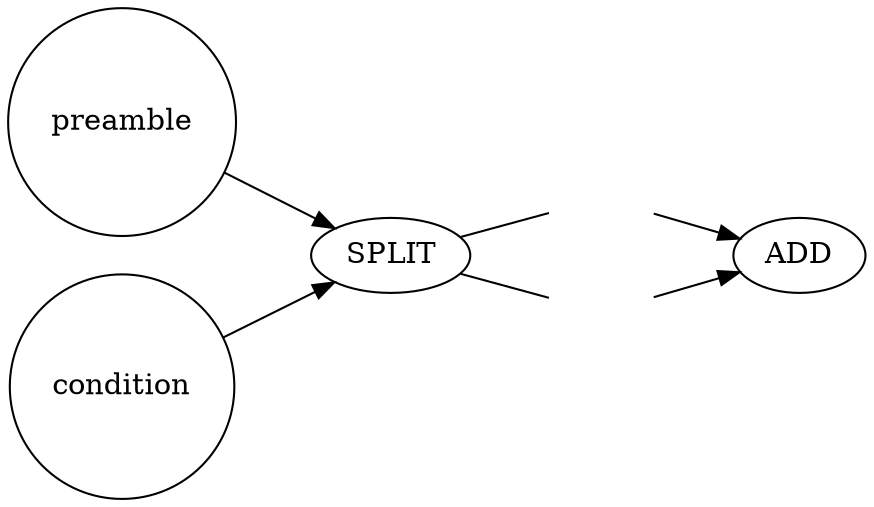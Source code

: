 digraph{
#vertical 10
#include
  rankdir = LR;
  a[label="preamble",shape="circle"]
  b[label="condition",shape="circle"]
  c[label="SPLIT"]

  g1[style="invis"];
  g2[style="invis"];

  e[label="ADD"]

  a->c;
  b->c;
  c->g1 [dir=none];
  c->g2 [dir=none];
  g1->e;
  g2->e;
}
